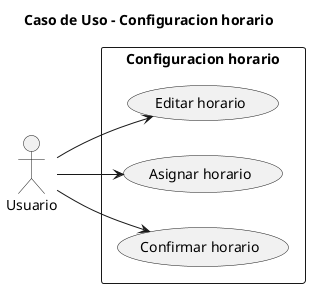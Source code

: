 @startuml
title Caso de Uso - Configuracion horario
left to right direction
actor Usuario as cust

rectangle "Configuracion horario" {
    usecase "Editar horario" as OP1
usecase "Asignar horario" as OP2
usecase "Confirmar horario" as OP3
}

cust --> OP1
cust -->OP2
cust -->OP3
@enduml